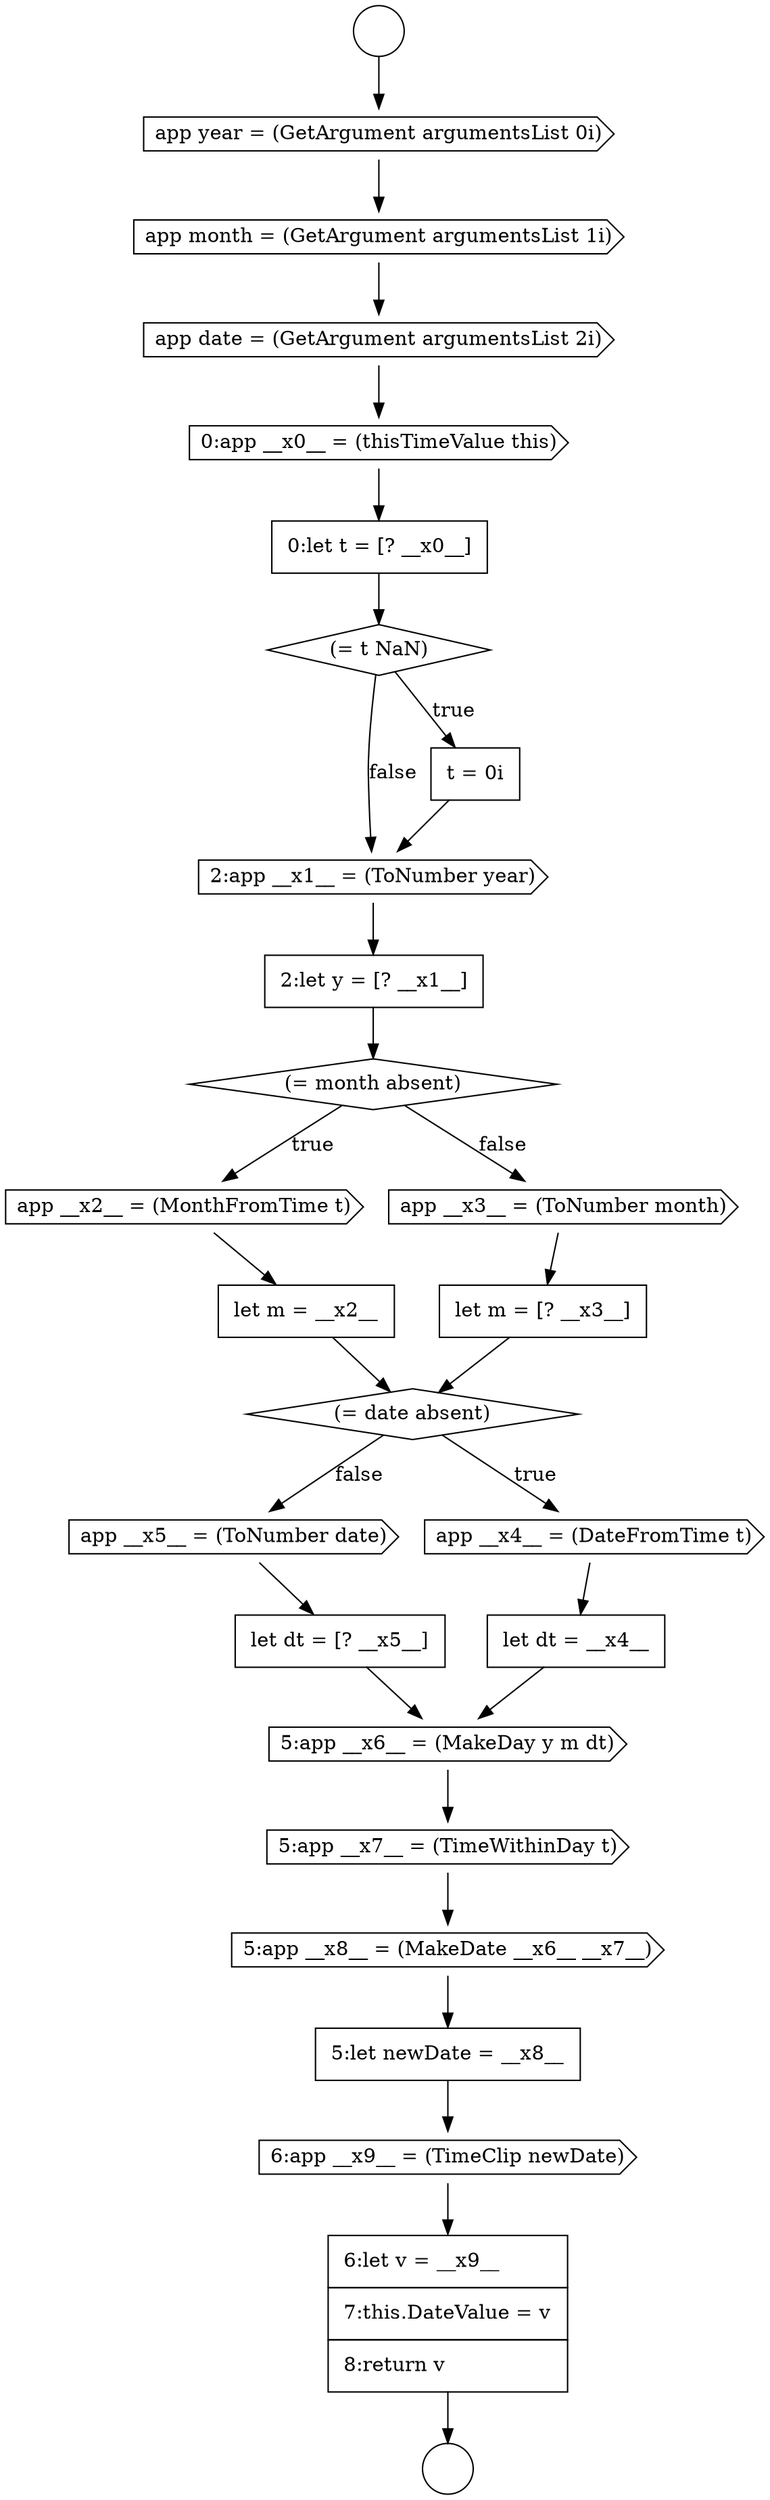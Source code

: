 digraph {
  node12661 [shape=diamond, label=<<font color="black">(= t NaN)</font>> color="black" fillcolor="white" style=filled]
  node12657 [shape=cds, label=<<font color="black">app month = (GetArgument argumentsList 1i)</font>> color="black" fillcolor="white" style=filled]
  node12673 [shape=cds, label=<<font color="black">app __x5__ = (ToNumber date)</font>> color="black" fillcolor="white" style=filled]
  node12664 [shape=none, margin=0, label=<<font color="black">
    <table border="0" cellborder="1" cellspacing="0" cellpadding="10">
      <tr><td align="left">2:let y = [? __x1__]</td></tr>
    </table>
  </font>> color="black" fillcolor="white" style=filled]
  node12667 [shape=none, margin=0, label=<<font color="black">
    <table border="0" cellborder="1" cellspacing="0" cellpadding="10">
      <tr><td align="left">let m = __x2__</td></tr>
    </table>
  </font>> color="black" fillcolor="white" style=filled]
  node12671 [shape=cds, label=<<font color="black">app __x4__ = (DateFromTime t)</font>> color="black" fillcolor="white" style=filled]
  node12677 [shape=cds, label=<<font color="black">5:app __x8__ = (MakeDate __x6__ __x7__)</font>> color="black" fillcolor="white" style=filled]
  node12663 [shape=cds, label=<<font color="black">2:app __x1__ = (ToNumber year)</font>> color="black" fillcolor="white" style=filled]
  node12659 [shape=cds, label=<<font color="black">0:app __x0__ = (thisTimeValue this)</font>> color="black" fillcolor="white" style=filled]
  node12665 [shape=diamond, label=<<font color="black">(= month absent)</font>> color="black" fillcolor="white" style=filled]
  node12662 [shape=none, margin=0, label=<<font color="black">
    <table border="0" cellborder="1" cellspacing="0" cellpadding="10">
      <tr><td align="left">t = 0i</td></tr>
    </table>
  </font>> color="black" fillcolor="white" style=filled]
  node12675 [shape=cds, label=<<font color="black">5:app __x6__ = (MakeDay y m dt)</font>> color="black" fillcolor="white" style=filled]
  node12658 [shape=cds, label=<<font color="black">app date = (GetArgument argumentsList 2i)</font>> color="black" fillcolor="white" style=filled]
  node12679 [shape=cds, label=<<font color="black">6:app __x9__ = (TimeClip newDate)</font>> color="black" fillcolor="white" style=filled]
  node12669 [shape=none, margin=0, label=<<font color="black">
    <table border="0" cellborder="1" cellspacing="0" cellpadding="10">
      <tr><td align="left">let m = [? __x3__]</td></tr>
    </table>
  </font>> color="black" fillcolor="white" style=filled]
  node12674 [shape=none, margin=0, label=<<font color="black">
    <table border="0" cellborder="1" cellspacing="0" cellpadding="10">
      <tr><td align="left">let dt = [? __x5__]</td></tr>
    </table>
  </font>> color="black" fillcolor="white" style=filled]
  node12666 [shape=cds, label=<<font color="black">app __x2__ = (MonthFromTime t)</font>> color="black" fillcolor="white" style=filled]
  node12678 [shape=none, margin=0, label=<<font color="black">
    <table border="0" cellborder="1" cellspacing="0" cellpadding="10">
      <tr><td align="left">5:let newDate = __x8__</td></tr>
    </table>
  </font>> color="black" fillcolor="white" style=filled]
  node12670 [shape=diamond, label=<<font color="black">(= date absent)</font>> color="black" fillcolor="white" style=filled]
  node12660 [shape=none, margin=0, label=<<font color="black">
    <table border="0" cellborder="1" cellspacing="0" cellpadding="10">
      <tr><td align="left">0:let t = [? __x0__]</td></tr>
    </table>
  </font>> color="black" fillcolor="white" style=filled]
  node12654 [shape=circle label=" " color="black" fillcolor="white" style=filled]
  node12676 [shape=cds, label=<<font color="black">5:app __x7__ = (TimeWithinDay t)</font>> color="black" fillcolor="white" style=filled]
  node12668 [shape=cds, label=<<font color="black">app __x3__ = (ToNumber month)</font>> color="black" fillcolor="white" style=filled]
  node12656 [shape=cds, label=<<font color="black">app year = (GetArgument argumentsList 0i)</font>> color="black" fillcolor="white" style=filled]
  node12680 [shape=none, margin=0, label=<<font color="black">
    <table border="0" cellborder="1" cellspacing="0" cellpadding="10">
      <tr><td align="left">6:let v = __x9__</td></tr>
      <tr><td align="left">7:this.DateValue = v</td></tr>
      <tr><td align="left">8:return v</td></tr>
    </table>
  </font>> color="black" fillcolor="white" style=filled]
  node12655 [shape=circle label=" " color="black" fillcolor="white" style=filled]
  node12672 [shape=none, margin=0, label=<<font color="black">
    <table border="0" cellborder="1" cellspacing="0" cellpadding="10">
      <tr><td align="left">let dt = __x4__</td></tr>
    </table>
  </font>> color="black" fillcolor="white" style=filled]
  node12673 -> node12674 [ color="black"]
  node12669 -> node12670 [ color="black"]
  node12661 -> node12662 [label=<<font color="black">true</font>> color="black"]
  node12661 -> node12663 [label=<<font color="black">false</font>> color="black"]
  node12671 -> node12672 [ color="black"]
  node12658 -> node12659 [ color="black"]
  node12676 -> node12677 [ color="black"]
  node12680 -> node12655 [ color="black"]
  node12678 -> node12679 [ color="black"]
  node12660 -> node12661 [ color="black"]
  node12654 -> node12656 [ color="black"]
  node12667 -> node12670 [ color="black"]
  node12670 -> node12671 [label=<<font color="black">true</font>> color="black"]
  node12670 -> node12673 [label=<<font color="black">false</font>> color="black"]
  node12656 -> node12657 [ color="black"]
  node12664 -> node12665 [ color="black"]
  node12674 -> node12675 [ color="black"]
  node12662 -> node12663 [ color="black"]
  node12663 -> node12664 [ color="black"]
  node12679 -> node12680 [ color="black"]
  node12657 -> node12658 [ color="black"]
  node12677 -> node12678 [ color="black"]
  node12666 -> node12667 [ color="black"]
  node12659 -> node12660 [ color="black"]
  node12668 -> node12669 [ color="black"]
  node12675 -> node12676 [ color="black"]
  node12665 -> node12666 [label=<<font color="black">true</font>> color="black"]
  node12665 -> node12668 [label=<<font color="black">false</font>> color="black"]
  node12672 -> node12675 [ color="black"]
}
